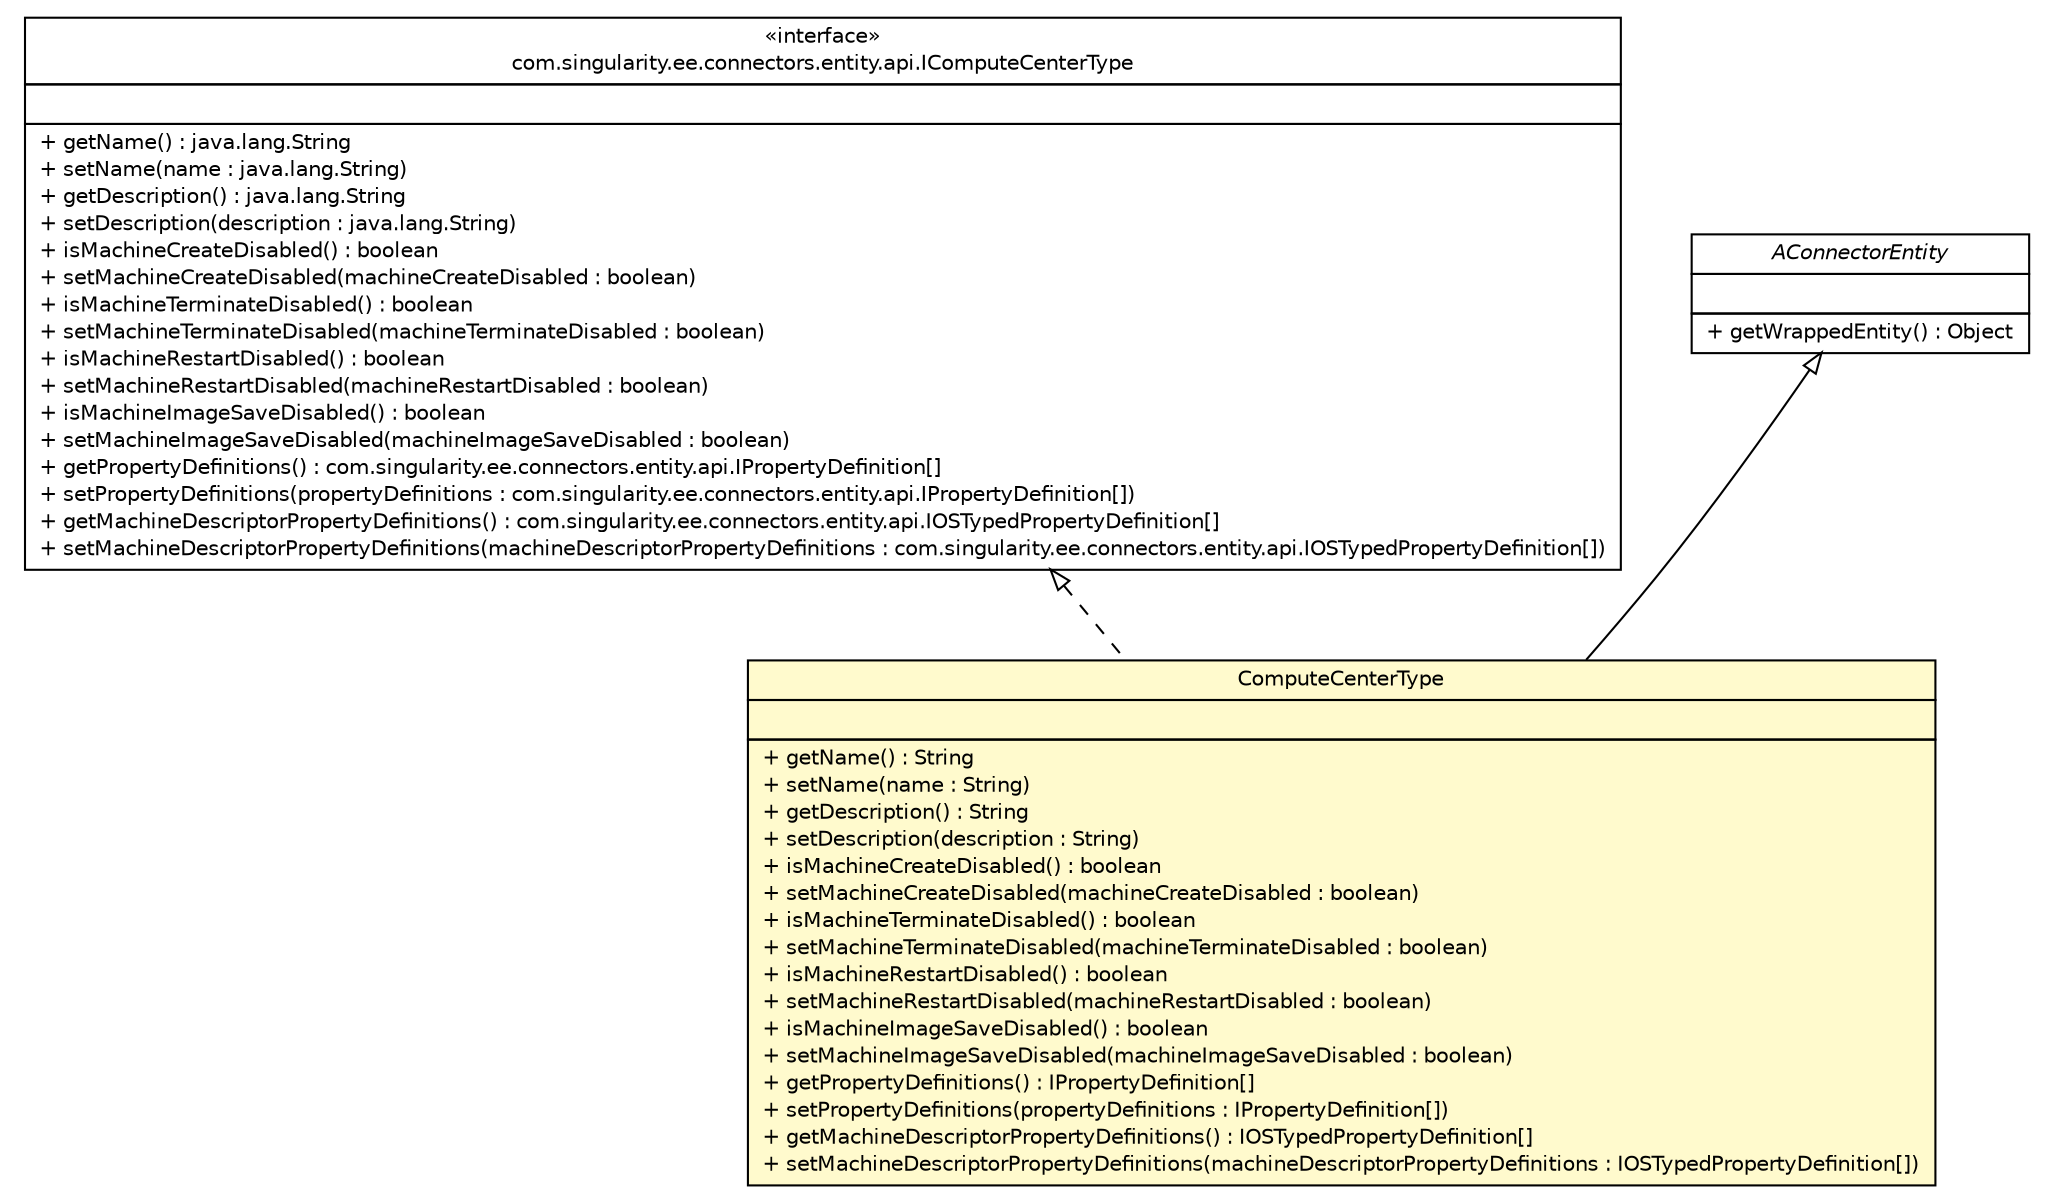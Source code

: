 #!/usr/local/bin/dot
#
# Class diagram 
# Generated by UMLGraph version 5.4 (http://www.umlgraph.org/)
#

digraph G {
	edge [fontname="Helvetica",fontsize=10,labelfontname="Helvetica",labelfontsize=10];
	node [fontname="Helvetica",fontsize=10,shape=plaintext];
	nodesep=0.25;
	ranksep=0.5;
	// com.singularity.ee.connectors.entity.api.IComputeCenterType
	c376 [label=<<table title="com.singularity.ee.connectors.entity.api.IComputeCenterType" border="0" cellborder="1" cellspacing="0" cellpadding="2" port="p" href="../api/IComputeCenterType.html">
		<tr><td><table border="0" cellspacing="0" cellpadding="1">
<tr><td align="center" balign="center"> &#171;interface&#187; </td></tr>
<tr><td align="center" balign="center"> com.singularity.ee.connectors.entity.api.IComputeCenterType </td></tr>
		</table></td></tr>
		<tr><td><table border="0" cellspacing="0" cellpadding="1">
<tr><td align="left" balign="left">  </td></tr>
		</table></td></tr>
		<tr><td><table border="0" cellspacing="0" cellpadding="1">
<tr><td align="left" balign="left"> + getName() : java.lang.String </td></tr>
<tr><td align="left" balign="left"> + setName(name : java.lang.String) </td></tr>
<tr><td align="left" balign="left"> + getDescription() : java.lang.String </td></tr>
<tr><td align="left" balign="left"> + setDescription(description : java.lang.String) </td></tr>
<tr><td align="left" balign="left"> + isMachineCreateDisabled() : boolean </td></tr>
<tr><td align="left" balign="left"> + setMachineCreateDisabled(machineCreateDisabled : boolean) </td></tr>
<tr><td align="left" balign="left"> + isMachineTerminateDisabled() : boolean </td></tr>
<tr><td align="left" balign="left"> + setMachineTerminateDisabled(machineTerminateDisabled : boolean) </td></tr>
<tr><td align="left" balign="left"> + isMachineRestartDisabled() : boolean </td></tr>
<tr><td align="left" balign="left"> + setMachineRestartDisabled(machineRestartDisabled : boolean) </td></tr>
<tr><td align="left" balign="left"> + isMachineImageSaveDisabled() : boolean </td></tr>
<tr><td align="left" balign="left"> + setMachineImageSaveDisabled(machineImageSaveDisabled : boolean) </td></tr>
<tr><td align="left" balign="left"> + getPropertyDefinitions() : com.singularity.ee.connectors.entity.api.IPropertyDefinition[] </td></tr>
<tr><td align="left" balign="left"> + setPropertyDefinitions(propertyDefinitions : com.singularity.ee.connectors.entity.api.IPropertyDefinition[]) </td></tr>
<tr><td align="left" balign="left"> + getMachineDescriptorPropertyDefinitions() : com.singularity.ee.connectors.entity.api.IOSTypedPropertyDefinition[] </td></tr>
<tr><td align="left" balign="left"> + setMachineDescriptorPropertyDefinitions(machineDescriptorPropertyDefinitions : com.singularity.ee.connectors.entity.api.IOSTypedPropertyDefinition[]) </td></tr>
		</table></td></tr>
		</table>>, URL="../api/IComputeCenterType.html", fontname="Helvetica", fontcolor="black", fontsize=10.0];
	// com.singularity.ee.connectors.entity.impl.AConnectorEntity
	c394 [label=<<table title="com.singularity.ee.connectors.entity.impl.AConnectorEntity" border="0" cellborder="1" cellspacing="0" cellpadding="2" port="p" href="./AConnectorEntity.html">
		<tr><td><table border="0" cellspacing="0" cellpadding="1">
<tr><td align="center" balign="center"><font face="Helvetica-Oblique"> AConnectorEntity </font></td></tr>
		</table></td></tr>
		<tr><td><table border="0" cellspacing="0" cellpadding="1">
<tr><td align="left" balign="left">  </td></tr>
		</table></td></tr>
		<tr><td><table border="0" cellspacing="0" cellpadding="1">
<tr><td align="left" balign="left"> + getWrappedEntity() : Object </td></tr>
		</table></td></tr>
		</table>>, URL="./AConnectorEntity.html", fontname="Helvetica", fontcolor="black", fontsize=10.0];
	// com.singularity.ee.connectors.entity.impl.ComputeCenterType
	c399 [label=<<table title="com.singularity.ee.connectors.entity.impl.ComputeCenterType" border="0" cellborder="1" cellspacing="0" cellpadding="2" port="p" bgcolor="lemonChiffon" href="./ComputeCenterType.html">
		<tr><td><table border="0" cellspacing="0" cellpadding="1">
<tr><td align="center" balign="center"> ComputeCenterType </td></tr>
		</table></td></tr>
		<tr><td><table border="0" cellspacing="0" cellpadding="1">
<tr><td align="left" balign="left">  </td></tr>
		</table></td></tr>
		<tr><td><table border="0" cellspacing="0" cellpadding="1">
<tr><td align="left" balign="left"> + getName() : String </td></tr>
<tr><td align="left" balign="left"> + setName(name : String) </td></tr>
<tr><td align="left" balign="left"> + getDescription() : String </td></tr>
<tr><td align="left" balign="left"> + setDescription(description : String) </td></tr>
<tr><td align="left" balign="left"> + isMachineCreateDisabled() : boolean </td></tr>
<tr><td align="left" balign="left"> + setMachineCreateDisabled(machineCreateDisabled : boolean) </td></tr>
<tr><td align="left" balign="left"> + isMachineTerminateDisabled() : boolean </td></tr>
<tr><td align="left" balign="left"> + setMachineTerminateDisabled(machineTerminateDisabled : boolean) </td></tr>
<tr><td align="left" balign="left"> + isMachineRestartDisabled() : boolean </td></tr>
<tr><td align="left" balign="left"> + setMachineRestartDisabled(machineRestartDisabled : boolean) </td></tr>
<tr><td align="left" balign="left"> + isMachineImageSaveDisabled() : boolean </td></tr>
<tr><td align="left" balign="left"> + setMachineImageSaveDisabled(machineImageSaveDisabled : boolean) </td></tr>
<tr><td align="left" balign="left"> + getPropertyDefinitions() : IPropertyDefinition[] </td></tr>
<tr><td align="left" balign="left"> + setPropertyDefinitions(propertyDefinitions : IPropertyDefinition[]) </td></tr>
<tr><td align="left" balign="left"> + getMachineDescriptorPropertyDefinitions() : IOSTypedPropertyDefinition[] </td></tr>
<tr><td align="left" balign="left"> + setMachineDescriptorPropertyDefinitions(machineDescriptorPropertyDefinitions : IOSTypedPropertyDefinition[]) </td></tr>
		</table></td></tr>
		</table>>, URL="./ComputeCenterType.html", fontname="Helvetica", fontcolor="black", fontsize=10.0];
	//com.singularity.ee.connectors.entity.impl.ComputeCenterType extends com.singularity.ee.connectors.entity.impl.AConnectorEntity
	c394:p -> c399:p [dir=back,arrowtail=empty];
	//com.singularity.ee.connectors.entity.impl.ComputeCenterType implements com.singularity.ee.connectors.entity.api.IComputeCenterType
	c376:p -> c399:p [dir=back,arrowtail=empty,style=dashed];
}

